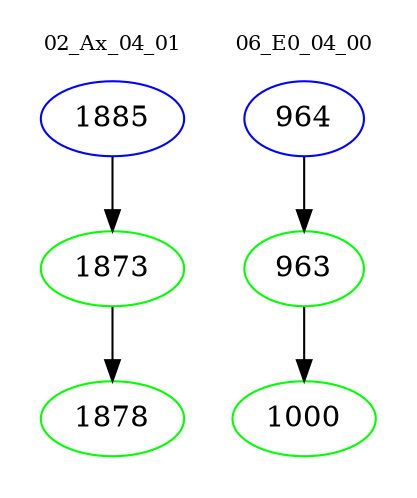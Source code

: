digraph{
subgraph cluster_0 {
color = white
label = "02_Ax_04_01";
fontsize=10;
T0_1885 [label="1885", color="blue"]
T0_1885 -> T0_1873 [color="black"]
T0_1873 [label="1873", color="green"]
T0_1873 -> T0_1878 [color="black"]
T0_1878 [label="1878", color="green"]
}
subgraph cluster_1 {
color = white
label = "06_E0_04_00";
fontsize=10;
T1_964 [label="964", color="blue"]
T1_964 -> T1_963 [color="black"]
T1_963 [label="963", color="green"]
T1_963 -> T1_1000 [color="black"]
T1_1000 [label="1000", color="green"]
}
}
